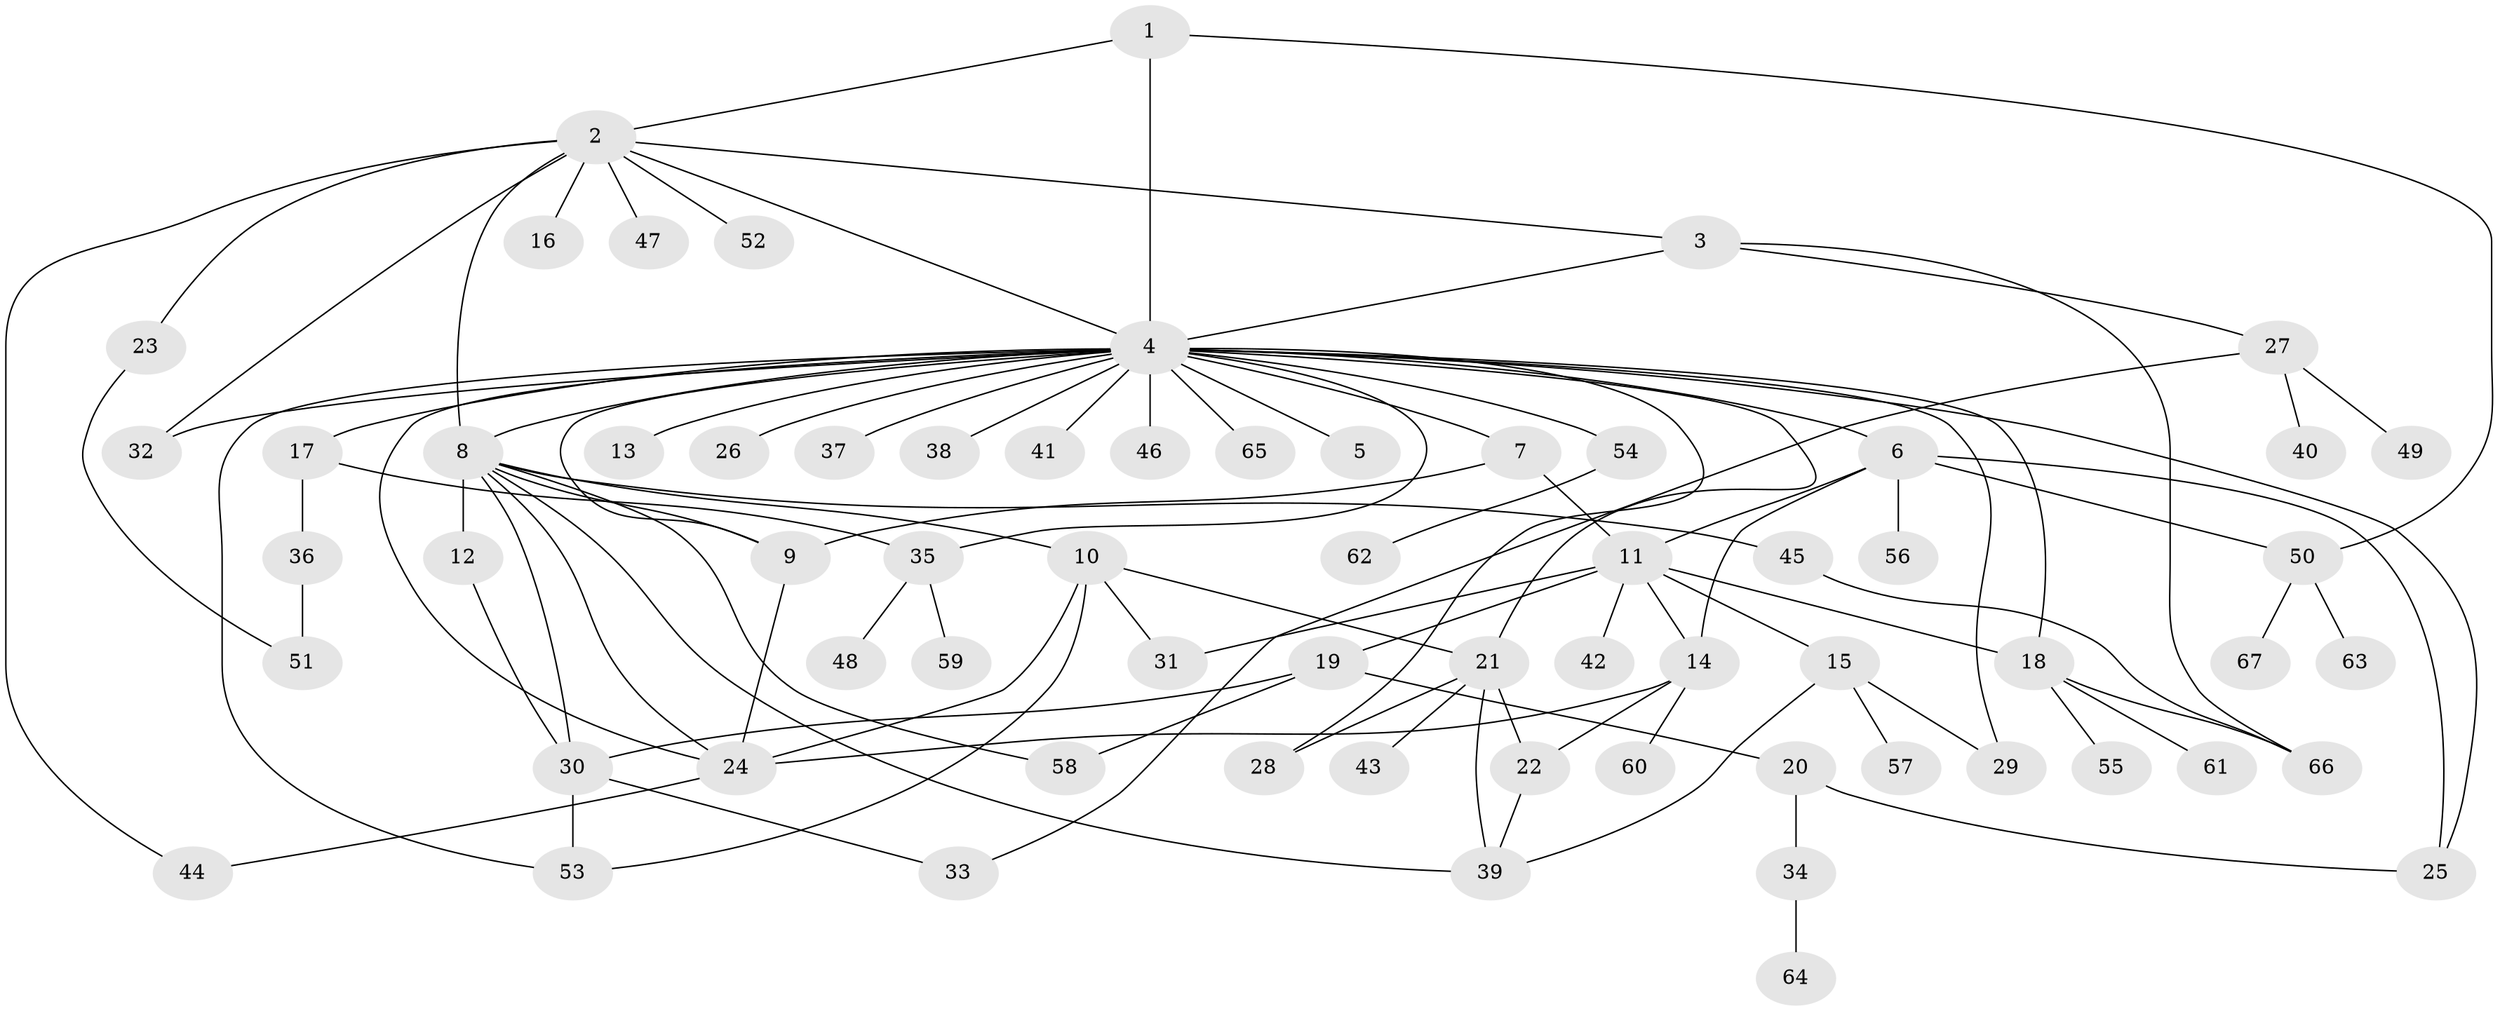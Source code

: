 // original degree distribution, {4: 0.07526881720430108, 11: 0.010752688172043012, 31: 0.010752688172043012, 1: 0.45161290322580644, 10: 0.010752688172043012, 5: 0.053763440860215055, 12: 0.010752688172043012, 7: 0.021505376344086023, 9: 0.010752688172043012, 2: 0.16129032258064516, 3: 0.17204301075268819, 6: 0.010752688172043012}
// Generated by graph-tools (version 1.1) at 2025/50/03/04/25 22:50:05]
// undirected, 67 vertices, 101 edges
graph export_dot {
  node [color=gray90,style=filled];
  1;
  2;
  3;
  4;
  5;
  6;
  7;
  8;
  9;
  10;
  11;
  12;
  13;
  14;
  15;
  16;
  17;
  18;
  19;
  20;
  21;
  22;
  23;
  24;
  25;
  26;
  27;
  28;
  29;
  30;
  31;
  32;
  33;
  34;
  35;
  36;
  37;
  38;
  39;
  40;
  41;
  42;
  43;
  44;
  45;
  46;
  47;
  48;
  49;
  50;
  51;
  52;
  53;
  54;
  55;
  56;
  57;
  58;
  59;
  60;
  61;
  62;
  63;
  64;
  65;
  66;
  67;
  1 -- 2 [weight=1.0];
  1 -- 4 [weight=1.0];
  1 -- 50 [weight=1.0];
  2 -- 3 [weight=1.0];
  2 -- 4 [weight=1.0];
  2 -- 8 [weight=1.0];
  2 -- 16 [weight=1.0];
  2 -- 23 [weight=1.0];
  2 -- 32 [weight=1.0];
  2 -- 44 [weight=1.0];
  2 -- 47 [weight=1.0];
  2 -- 52 [weight=1.0];
  3 -- 4 [weight=1.0];
  3 -- 27 [weight=1.0];
  3 -- 66 [weight=1.0];
  4 -- 5 [weight=1.0];
  4 -- 6 [weight=1.0];
  4 -- 7 [weight=1.0];
  4 -- 8 [weight=1.0];
  4 -- 9 [weight=1.0];
  4 -- 13 [weight=1.0];
  4 -- 17 [weight=1.0];
  4 -- 18 [weight=1.0];
  4 -- 21 [weight=1.0];
  4 -- 24 [weight=1.0];
  4 -- 25 [weight=1.0];
  4 -- 26 [weight=1.0];
  4 -- 28 [weight=1.0];
  4 -- 29 [weight=1.0];
  4 -- 32 [weight=1.0];
  4 -- 35 [weight=1.0];
  4 -- 37 [weight=1.0];
  4 -- 38 [weight=1.0];
  4 -- 41 [weight=1.0];
  4 -- 46 [weight=1.0];
  4 -- 53 [weight=1.0];
  4 -- 54 [weight=1.0];
  4 -- 65 [weight=1.0];
  6 -- 11 [weight=1.0];
  6 -- 14 [weight=1.0];
  6 -- 25 [weight=1.0];
  6 -- 50 [weight=1.0];
  6 -- 56 [weight=1.0];
  7 -- 9 [weight=1.0];
  7 -- 11 [weight=1.0];
  8 -- 9 [weight=1.0];
  8 -- 10 [weight=1.0];
  8 -- 12 [weight=1.0];
  8 -- 24 [weight=1.0];
  8 -- 30 [weight=1.0];
  8 -- 39 [weight=1.0];
  8 -- 45 [weight=1.0];
  8 -- 58 [weight=1.0];
  9 -- 24 [weight=1.0];
  10 -- 21 [weight=1.0];
  10 -- 24 [weight=1.0];
  10 -- 31 [weight=1.0];
  10 -- 53 [weight=1.0];
  11 -- 14 [weight=1.0];
  11 -- 15 [weight=1.0];
  11 -- 18 [weight=1.0];
  11 -- 19 [weight=1.0];
  11 -- 31 [weight=1.0];
  11 -- 42 [weight=1.0];
  12 -- 30 [weight=1.0];
  14 -- 22 [weight=1.0];
  14 -- 24 [weight=1.0];
  14 -- 60 [weight=1.0];
  15 -- 29 [weight=1.0];
  15 -- 39 [weight=1.0];
  15 -- 57 [weight=1.0];
  17 -- 35 [weight=1.0];
  17 -- 36 [weight=1.0];
  18 -- 55 [weight=1.0];
  18 -- 61 [weight=1.0];
  18 -- 66 [weight=1.0];
  19 -- 20 [weight=1.0];
  19 -- 30 [weight=1.0];
  19 -- 58 [weight=1.0];
  20 -- 25 [weight=1.0];
  20 -- 34 [weight=1.0];
  21 -- 22 [weight=1.0];
  21 -- 28 [weight=1.0];
  21 -- 39 [weight=1.0];
  21 -- 43 [weight=1.0];
  22 -- 39 [weight=1.0];
  23 -- 51 [weight=1.0];
  24 -- 44 [weight=1.0];
  27 -- 33 [weight=1.0];
  27 -- 40 [weight=1.0];
  27 -- 49 [weight=1.0];
  30 -- 33 [weight=1.0];
  30 -- 53 [weight=1.0];
  34 -- 64 [weight=1.0];
  35 -- 48 [weight=1.0];
  35 -- 59 [weight=1.0];
  36 -- 51 [weight=1.0];
  45 -- 66 [weight=1.0];
  50 -- 63 [weight=1.0];
  50 -- 67 [weight=1.0];
  54 -- 62 [weight=1.0];
}
